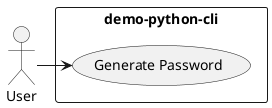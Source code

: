 @startuml UseCase
actor "User" as user

rectangle demo-python-cli {
  usecase "Generate Password" as generatePassword
}

user -> generatePassword
@enduml